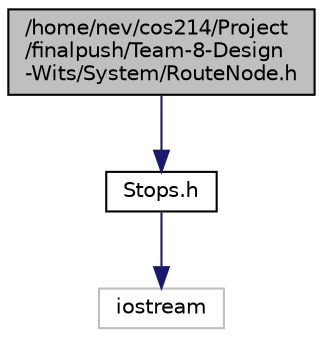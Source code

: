 digraph "/home/nev/cos214/Project/finalpush/Team-8-Design-Wits/System/RouteNode.h"
{
 // LATEX_PDF_SIZE
  edge [fontname="Helvetica",fontsize="10",labelfontname="Helvetica",labelfontsize="10"];
  node [fontname="Helvetica",fontsize="10",shape=record];
  Node1 [label="/home/nev/cos214/Project\l/finalpush/Team-8-Design\l-Wits/System/RouteNode.h",height=0.2,width=0.4,color="black", fillcolor="grey75", style="filled", fontcolor="black",tooltip="This file implements the RouteNode class."];
  Node1 -> Node2 [color="midnightblue",fontsize="10",style="solid",fontname="Helvetica"];
  Node2 [label="Stops.h",height=0.2,width=0.4,color="black", fillcolor="white", style="filled",URL="$Stops_8h.html",tooltip="This file implements the Stops class."];
  Node2 -> Node3 [color="midnightblue",fontsize="10",style="solid",fontname="Helvetica"];
  Node3 [label="iostream",height=0.2,width=0.4,color="grey75", fillcolor="white", style="filled",tooltip=" "];
}
